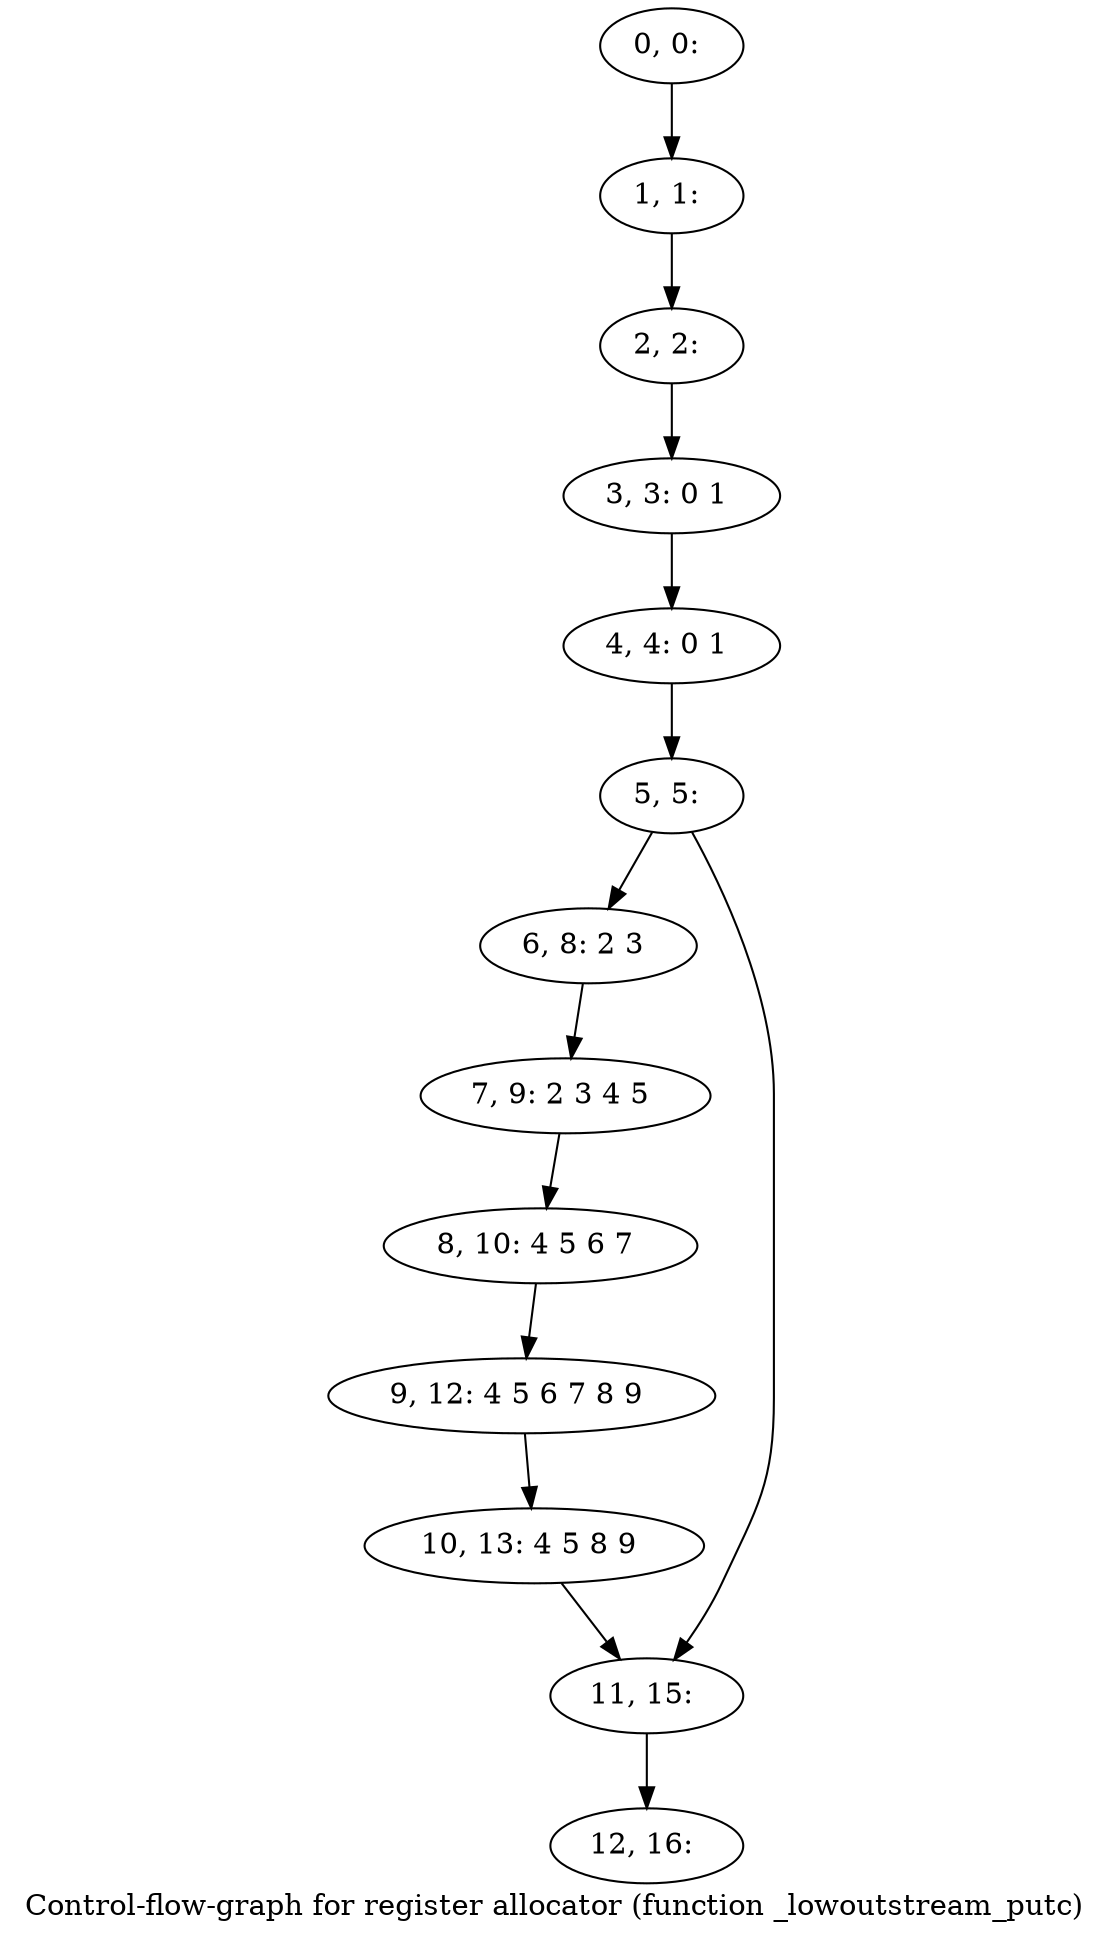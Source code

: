 digraph G {
graph [label="Control-flow-graph for register allocator (function _lowoutstream_putc)"]
0[label="0, 0: "];
1[label="1, 1: "];
2[label="2, 2: "];
3[label="3, 3: 0 1 "];
4[label="4, 4: 0 1 "];
5[label="5, 5: "];
6[label="6, 8: 2 3 "];
7[label="7, 9: 2 3 4 5 "];
8[label="8, 10: 4 5 6 7 "];
9[label="9, 12: 4 5 6 7 8 9 "];
10[label="10, 13: 4 5 8 9 "];
11[label="11, 15: "];
12[label="12, 16: "];
0->1 ;
1->2 ;
2->3 ;
3->4 ;
4->5 ;
5->6 ;
5->11 ;
6->7 ;
7->8 ;
8->9 ;
9->10 ;
10->11 ;
11->12 ;
}
